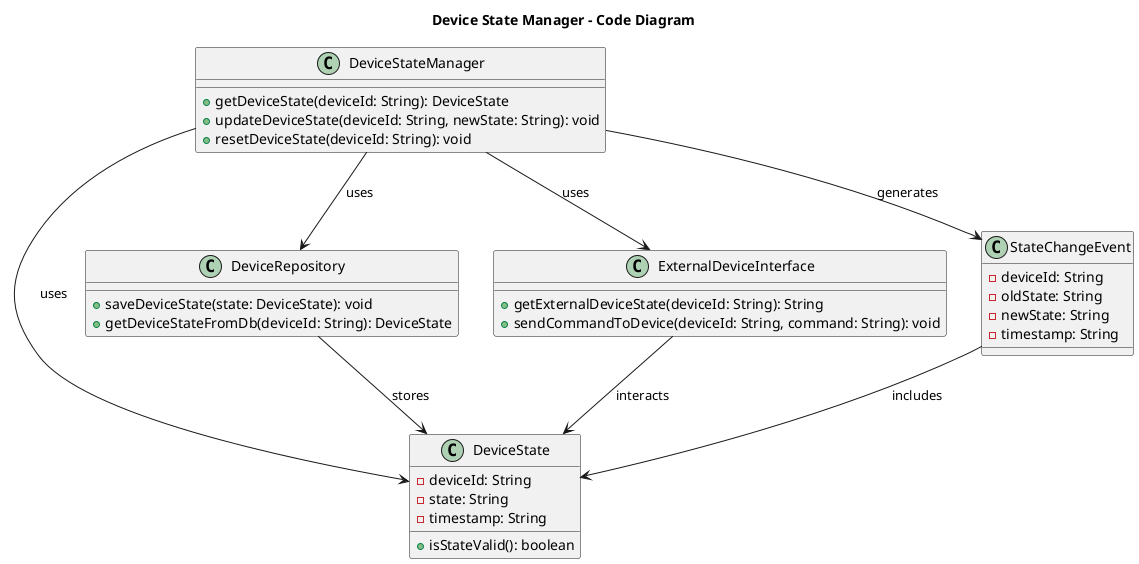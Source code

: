 @startuml
title Device State Manager - Code Diagram

class DeviceStateManager {
    + getDeviceState(deviceId: String): DeviceState
    + updateDeviceState(deviceId: String, newState: String): void
    + resetDeviceState(deviceId: String): void
}

class DeviceState {
    - deviceId: String
    - state: String
    - timestamp: String
    + isStateValid(): boolean
}

class DeviceRepository {
    + saveDeviceState(state: DeviceState): void
    + getDeviceStateFromDb(deviceId: String): DeviceState
}

class ExternalDeviceInterface {
    + getExternalDeviceState(deviceId: String): String
    + sendCommandToDevice(deviceId: String, command: String): void
}

class StateChangeEvent {
    - deviceId: String
    - oldState: String
    - newState: String
    - timestamp: String
}

DeviceStateManager --> DeviceState : uses
DeviceStateManager --> DeviceRepository : uses
DeviceStateManager --> ExternalDeviceInterface : uses
DeviceStateManager --> StateChangeEvent : generates

DeviceRepository --> DeviceState : stores
ExternalDeviceInterface --> DeviceState : interacts
StateChangeEvent --> DeviceState : includes

@enduml
